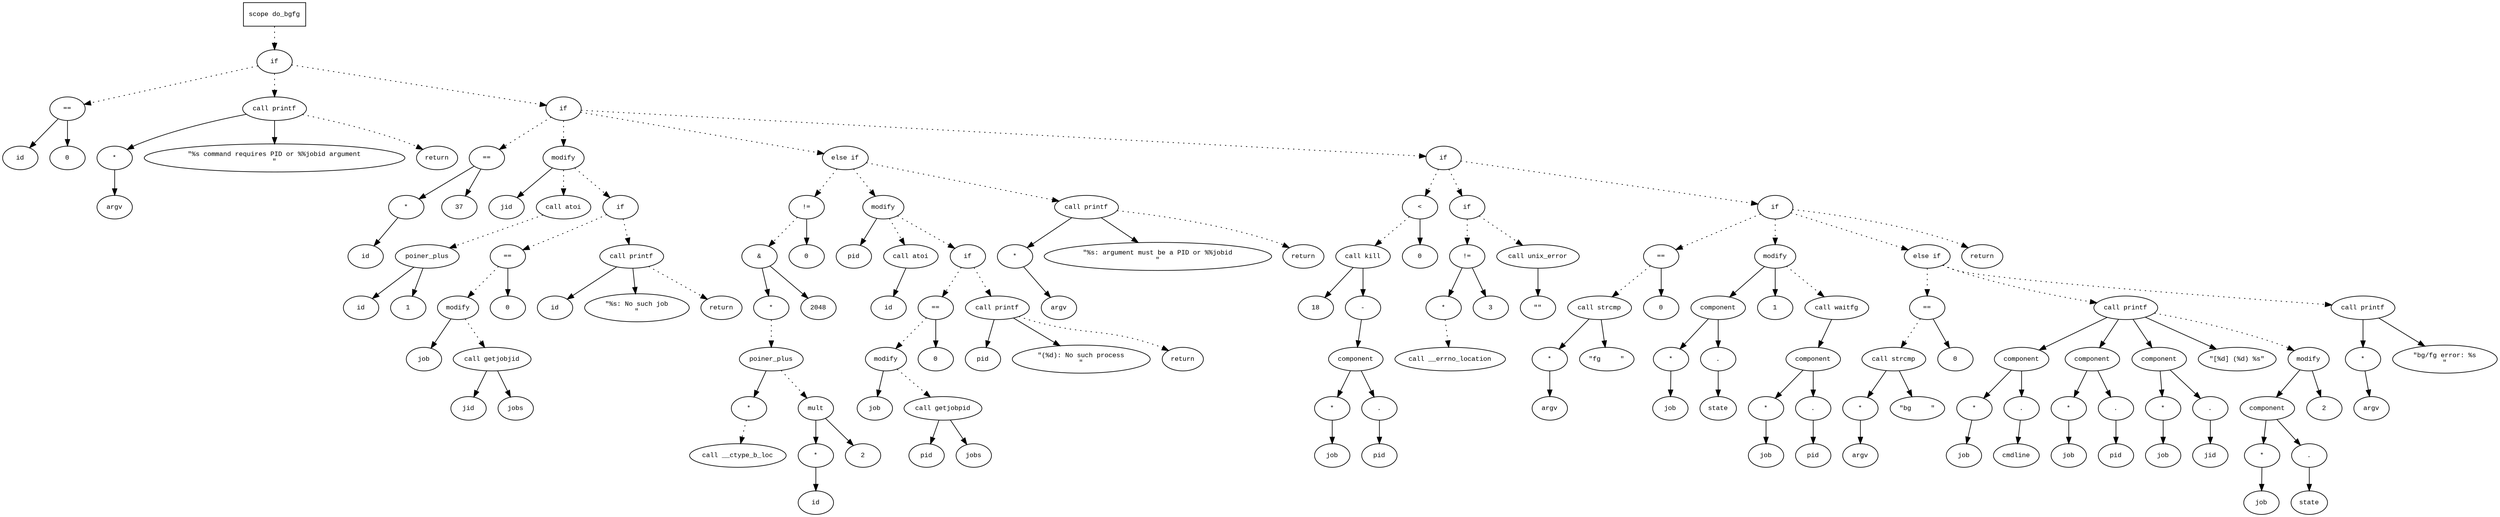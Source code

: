 digraph AST {
  graph [fontname="Times New Roman",fontsize=10];
  node  [fontname="Courier New",fontsize=10];
  edge  [fontname="Times New Roman",fontsize=10];

  node1 [label="scope do_bgfg",shape=box];
  node2 [label="if",shape=ellipse];
  node1 -> node2 [style=dotted];
  node3 [label="==",shape=ellipse];
  node4 [label="id",shape=ellipse];
  node3 -> node4;
  node5 [label="0",shape=ellipse];
  node3 -> node5;
  node2 -> node3 [style=dotted];
  node6 [label="call printf",shape=ellipse];
  node7 [label="*",shape=ellipse];
  node8 [label="argv",shape=ellipse];
  node7 -> node8;
  node6 -> node7;
  node9 [label="\"%s command requires PID or %%jobid argument
\"",shape=ellipse];
  node6 -> node9;
  node2 -> node6 [style=dotted];
  node10 [label="return",shape=ellipse];
  node6 -> node10 [style=dotted];
  node11 [label="if",shape=ellipse];
  node2 -> node11 [style=dotted];
  node12 [label="==",shape=ellipse];
  node13 [label="*",shape=ellipse];
  node14 [label="id",shape=ellipse];
  node13 -> node14;
  node12 -> node13;
  node15 [label="37",shape=ellipse];
  node12 -> node15;
  node11 -> node12 [style=dotted];
  node16 [label="modify",shape=ellipse];
  node17 [label="jid",shape=ellipse];
  node16 -> node17;
  node18 [label="call atoi",shape=ellipse];
  node19 [label="poiner_plus",shape=ellipse];
  node20 [label="id",shape=ellipse];
  node19 -> node20;
  node21 [label="1",shape=ellipse];
  node19 -> node21;
  node18 -> node19 [style=dotted];
  node16 -> node18 [style=dotted];
  node11 -> node16 [style=dotted];
  node22 [label="if",shape=ellipse];
  node16 -> node22 [style=dotted];
  node23 [label="==",shape=ellipse];
  node24 [label="modify",shape=ellipse];
  node25 [label="job",shape=ellipse];
  node24 -> node25;
  node26 [label="call getjobjid",shape=ellipse];
  node27 [label="jid",shape=ellipse];
  node26 -> node27;
  node28 [label="jobs",shape=ellipse];
  node26 -> node28;
  node24 -> node26 [style=dotted];
  node23 -> node24 [style=dotted];
  node29 [label="0",shape=ellipse];
  node23 -> node29;
  node22 -> node23 [style=dotted];
  node30 [label="call printf",shape=ellipse];
  node31 [label="id",shape=ellipse];
  node30 -> node31;
  node32 [label="\"%s: No such job
\"",shape=ellipse];
  node30 -> node32;
  node22 -> node30 [style=dotted];
  node33 [label="return",shape=ellipse];
  node30 -> node33 [style=dotted];
  node34 [label="else if",shape=ellipse];
  node11 -> node34 [style=dotted];
  node35 [label="!=",shape=ellipse];
  node36 [label="&",shape=ellipse];
  node37 [label="*",shape=ellipse];
  node38 [label="poiner_plus",shape=ellipse];
  node39 [label="*",shape=ellipse];
  node40 [label="call __ctype_b_loc",shape=ellipse];
  node39 -> node40 [style=dotted];
  node38 -> node39;
  node41 [label="mult",shape=ellipse];
  node42 [label="*",shape=ellipse];
  node43 [label="id",shape=ellipse];
  node42 -> node43;
  node41 -> node42;
  node44 [label="2",shape=ellipse];
  node41 -> node44;
  node38 -> node41 [style=dotted];
  node37 -> node38 [style=dotted];
  node36 -> node37;
  node45 [label="2048",shape=ellipse];
  node36 -> node45;
  node35 -> node36 [style=dotted];
  node46 [label="0",shape=ellipse];
  node35 -> node46;
  node34 -> node35 [style=dotted];
  node47 [label="modify",shape=ellipse];
  node48 [label="pid",shape=ellipse];
  node47 -> node48;
  node49 [label="call atoi",shape=ellipse];
  node50 [label="id",shape=ellipse];
  node49 -> node50;
  node47 -> node49 [style=dotted];
  node34 -> node47 [style=dotted];
  node51 [label="if",shape=ellipse];
  node47 -> node51 [style=dotted];
  node52 [label="==",shape=ellipse];
  node53 [label="modify",shape=ellipse];
  node54 [label="job",shape=ellipse];
  node53 -> node54;
  node55 [label="call getjobpid",shape=ellipse];
  node56 [label="pid",shape=ellipse];
  node55 -> node56;
  node57 [label="jobs",shape=ellipse];
  node55 -> node57;
  node53 -> node55 [style=dotted];
  node52 -> node53 [style=dotted];
  node58 [label="0",shape=ellipse];
  node52 -> node58;
  node51 -> node52 [style=dotted];
  node59 [label="call printf",shape=ellipse];
  node60 [label="pid",shape=ellipse];
  node59 -> node60;
  node61 [label="\"(%d): No such process
\"",shape=ellipse];
  node59 -> node61;
  node51 -> node59 [style=dotted];
  node62 [label="return",shape=ellipse];
  node59 -> node62 [style=dotted];
  node63 [label="call printf",shape=ellipse];
  node64 [label="*",shape=ellipse];
  node65 [label="argv",shape=ellipse];
  node64 -> node65;
  node63 -> node64;
  node66 [label="\"%s: argument must be a PID or %%jobid
\"",shape=ellipse];
  node63 -> node66;
  node34 -> node63 [style=dotted];
  node67 [label="return",shape=ellipse];
  node63 -> node67 [style=dotted];
  node68 [label="if",shape=ellipse];
  node11 -> node68 [style=dotted];
  node69 [label="<",shape=ellipse];
  node70 [label="call kill",shape=ellipse];
  node71 [label="18",shape=ellipse];
  node70 -> node71;
  node72 [label="-",shape=ellipse];
  node73 [label="component",shape=ellipse];
  node72 -> node73;
  node74 [label="*",shape=ellipse];
  node75 [label="job",shape=ellipse];
  node74 -> node75;
  node73 -> node74;
  node76 [label=".",shape=ellipse];
  node73 -> node76;
  node77 [label="pid",shape=ellipse];
  node76 -> node77;
  node70 -> node72;
  node69 -> node70 [style=dotted];
  node78 [label="0",shape=ellipse];
  node69 -> node78;
  node68 -> node69 [style=dotted];
  node79 [label="if",shape=ellipse];
  node68 -> node79 [style=dotted];
  node80 [label="!=",shape=ellipse];
  node81 [label="*",shape=ellipse];
  node82 [label="call __errno_location",shape=ellipse];
  node81 -> node82 [style=dotted];
  node80 -> node81;
  node83 [label="3",shape=ellipse];
  node80 -> node83;
  node79 -> node80 [style=dotted];
  node84 [label="call unix_error",shape=ellipse];
  node85 [label="\"\"",shape=ellipse];
  node84 -> node85;
  node79 -> node84 [style=dotted];
  node86 [label="if",shape=ellipse];
  node68 -> node86 [style=dotted];
  node87 [label="==",shape=ellipse];
  node88 [label="call strcmp",shape=ellipse];
  node89 [label="*",shape=ellipse];
  node90 [label="argv",shape=ellipse];
  node89 -> node90;
  node88 -> node89;
  node91 [label="\"fg     \"",shape=ellipse];
  node88 -> node91;
  node87 -> node88 [style=dotted];
  node92 [label="0",shape=ellipse];
  node87 -> node92;
  node86 -> node87 [style=dotted];
  node93 [label="modify",shape=ellipse];
  node94 [label="component",shape=ellipse];
  node93 -> node94;
  node95 [label="*",shape=ellipse];
  node96 [label="job",shape=ellipse];
  node95 -> node96;
  node94 -> node95;
  node97 [label=".",shape=ellipse];
  node94 -> node97;
  node98 [label="state",shape=ellipse];
  node97 -> node98;
  node99 [label="1",shape=ellipse];
  node93 -> node99;
  node86 -> node93 [style=dotted];
  node100 [label="call waitfg",shape=ellipse];
  node101 [label="component",shape=ellipse];
  node100 -> node101;
  node102 [label="*",shape=ellipse];
  node103 [label="job",shape=ellipse];
  node102 -> node103;
  node101 -> node102;
  node104 [label=".",shape=ellipse];
  node101 -> node104;
  node105 [label="pid",shape=ellipse];
  node104 -> node105;
  node93 -> node100 [style=dotted];
  node106 [label="else if",shape=ellipse];
  node86 -> node106 [style=dotted];
  node107 [label="==",shape=ellipse];
  node108 [label="call strcmp",shape=ellipse];
  node109 [label="*",shape=ellipse];
  node110 [label="argv",shape=ellipse];
  node109 -> node110;
  node108 -> node109;
  node111 [label="\"bg     \"",shape=ellipse];
  node108 -> node111;
  node107 -> node108 [style=dotted];
  node112 [label="0",shape=ellipse];
  node107 -> node112;
  node106 -> node107 [style=dotted];
  node113 [label="call printf",shape=ellipse];
  node114 [label="component",shape=ellipse];
  node113 -> node114;
  node115 [label="*",shape=ellipse];
  node116 [label="job",shape=ellipse];
  node115 -> node116;
  node114 -> node115;
  node117 [label=".",shape=ellipse];
  node114 -> node117;
  node118 [label="cmdline",shape=ellipse];
  node117 -> node118;
  node119 [label="component",shape=ellipse];
  node113 -> node119;
  node120 [label="*",shape=ellipse];
  node121 [label="job",shape=ellipse];
  node120 -> node121;
  node119 -> node120;
  node122 [label=".",shape=ellipse];
  node119 -> node122;
  node123 [label="pid",shape=ellipse];
  node122 -> node123;
  node124 [label="component",shape=ellipse];
  node113 -> node124;
  node125 [label="*",shape=ellipse];
  node126 [label="job",shape=ellipse];
  node125 -> node126;
  node124 -> node125;
  node127 [label=".",shape=ellipse];
  node124 -> node127;
  node128 [label="jid",shape=ellipse];
  node127 -> node128;
  node129 [label="\"[%d] (%d) %s\"",shape=ellipse];
  node113 -> node129;
  node106 -> node113 [style=dotted];
  node130 [label="modify",shape=ellipse];
  node131 [label="component",shape=ellipse];
  node130 -> node131;
  node132 [label="*",shape=ellipse];
  node133 [label="job",shape=ellipse];
  node132 -> node133;
  node131 -> node132;
  node134 [label=".",shape=ellipse];
  node131 -> node134;
  node135 [label="state",shape=ellipse];
  node134 -> node135;
  node136 [label="2",shape=ellipse];
  node130 -> node136;
  node113 -> node130 [style=dotted];
  node137 [label="call printf",shape=ellipse];
  node138 [label="*",shape=ellipse];
  node139 [label="argv",shape=ellipse];
  node138 -> node139;
  node137 -> node138;
  node140 [label="\"bg/fg error: %s
\"",shape=ellipse];
  node137 -> node140;
  node106 -> node137 [style=dotted];
  node141 [label="return",shape=ellipse];
  node86 -> node141 [style=dotted];
} 